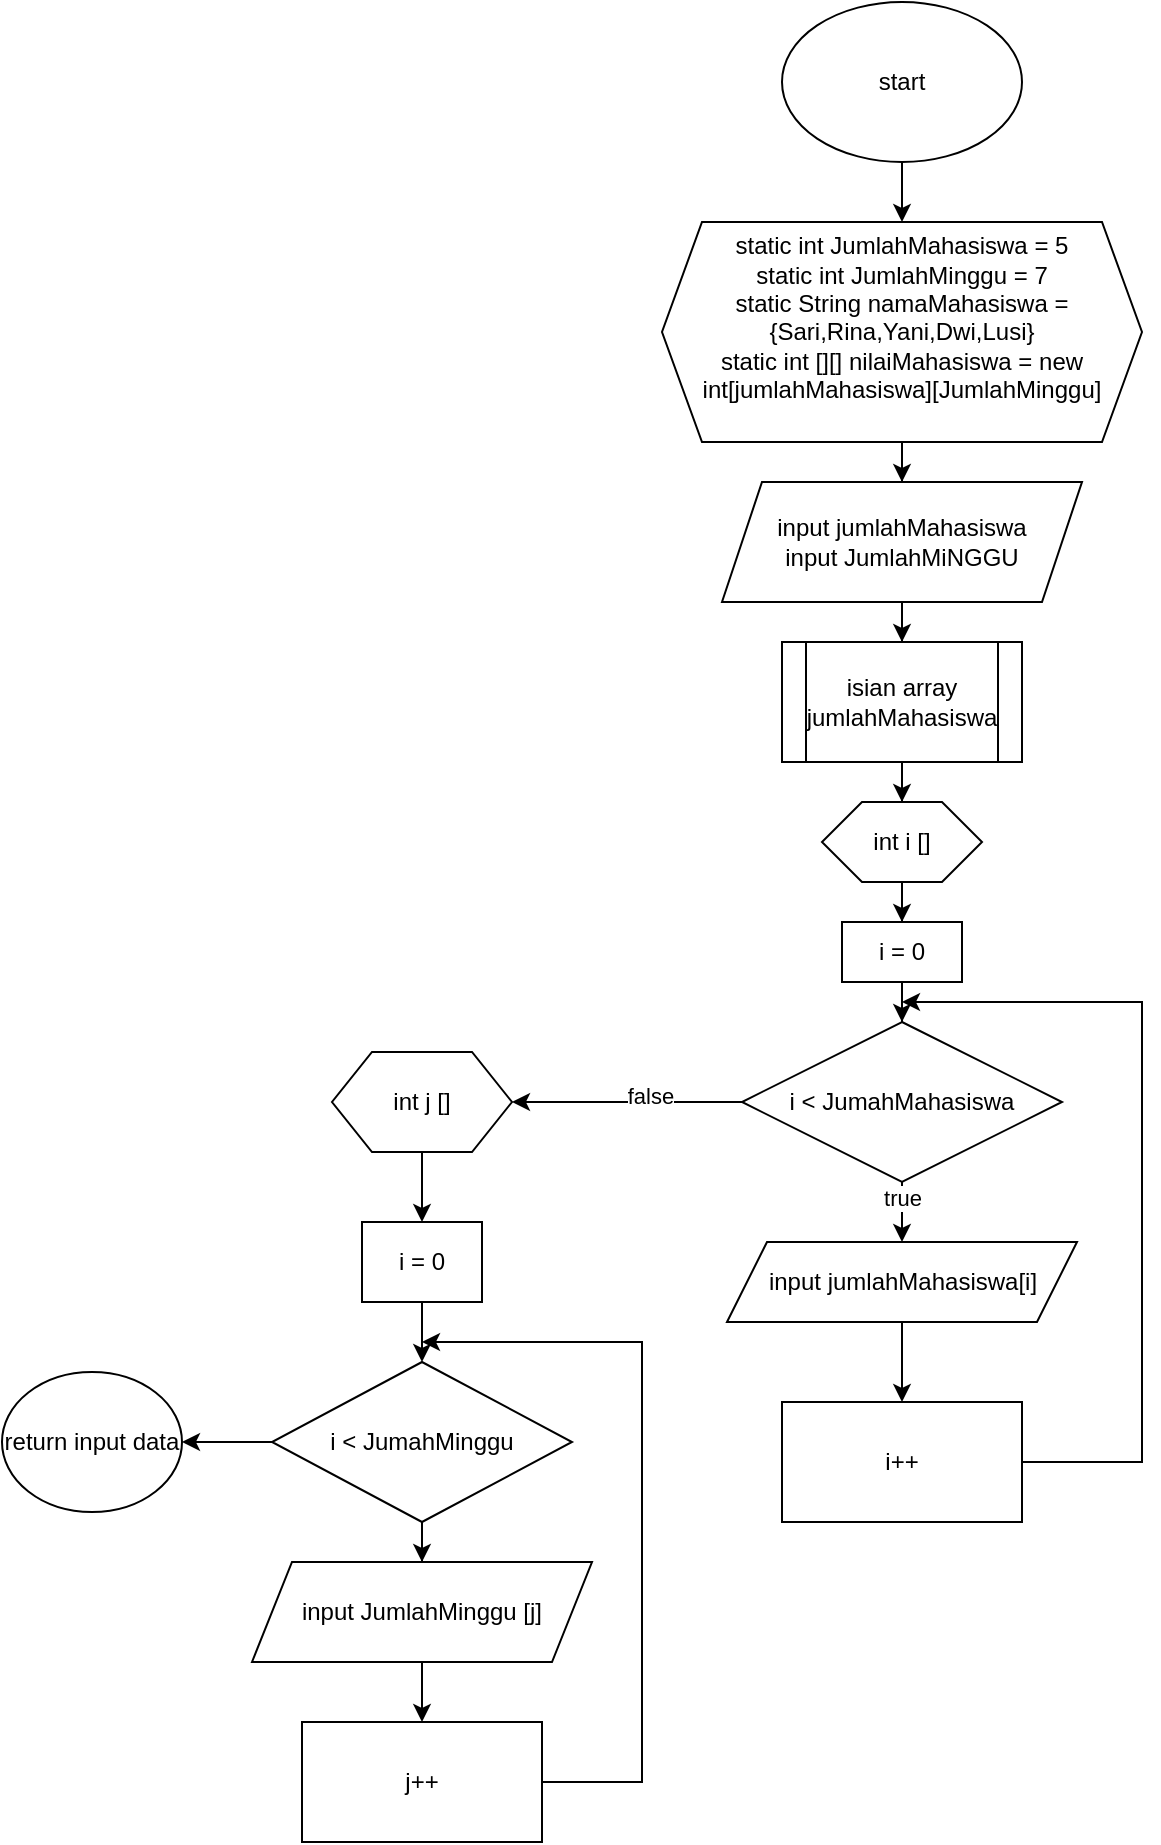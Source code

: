<mxfile version="22.1.5" type="github">
  <diagram name="Page-1" id="dUtpkaRlZEYvX8qxcN01">
    <mxGraphModel dx="3650" dy="1055" grid="1" gridSize="10" guides="1" tooltips="1" connect="1" arrows="1" fold="1" page="1" pageScale="1" pageWidth="850" pageHeight="1100" math="0" shadow="0">
      <root>
        <mxCell id="0" />
        <mxCell id="1" parent="0" />
        <mxCell id="oAfO35qg4y1KNXllUqZk-16" style="edgeStyle=orthogonalEdgeStyle;rounded=0;orthogonalLoop=1;jettySize=auto;html=1;exitX=0.5;exitY=1;exitDx=0;exitDy=0;entryX=0.5;entryY=0;entryDx=0;entryDy=0;" edge="1" parent="1" source="oAfO35qg4y1KNXllUqZk-2" target="oAfO35qg4y1KNXllUqZk-11">
          <mxGeometry relative="1" as="geometry" />
        </mxCell>
        <mxCell id="oAfO35qg4y1KNXllUqZk-2" value="start" style="ellipse;whiteSpace=wrap;html=1;" vertex="1" parent="1">
          <mxGeometry x="360" y="10" width="120" height="80" as="geometry" />
        </mxCell>
        <mxCell id="oAfO35qg4y1KNXllUqZk-20" value="" style="edgeStyle=orthogonalEdgeStyle;rounded=0;orthogonalLoop=1;jettySize=auto;html=1;" edge="1" parent="1" source="oAfO35qg4y1KNXllUqZk-11" target="oAfO35qg4y1KNXllUqZk-19">
          <mxGeometry relative="1" as="geometry" />
        </mxCell>
        <mxCell id="oAfO35qg4y1KNXllUqZk-11" value="&lt;div&gt;static int JumlahMahasiswa = 5&lt;/div&gt;&lt;div&gt;static int JumlahMinggu = 7&lt;br&gt;&lt;div&gt;static String namaMahasiswa = {Sari,Rina,Yani,Dwi,Lusi}&lt;br&gt;&lt;div&gt;static int [][] nilaiMahasiswa = new int[jumlahMahasiswa][JumlahMinggu]&lt;br&gt;&lt;/div&gt;&lt;/div&gt;&lt;br&gt;&lt;/div&gt;" style="shape=hexagon;perimeter=hexagonPerimeter2;whiteSpace=wrap;html=1;fixedSize=1;" vertex="1" parent="1">
          <mxGeometry x="300" y="120" width="240" height="110" as="geometry" />
        </mxCell>
        <mxCell id="oAfO35qg4y1KNXllUqZk-22" value="" style="edgeStyle=orthogonalEdgeStyle;rounded=0;orthogonalLoop=1;jettySize=auto;html=1;" edge="1" parent="1" source="oAfO35qg4y1KNXllUqZk-19" target="oAfO35qg4y1KNXllUqZk-21">
          <mxGeometry relative="1" as="geometry" />
        </mxCell>
        <mxCell id="oAfO35qg4y1KNXllUqZk-19" value="&lt;div&gt;input jumlahMahasiswa&lt;/div&gt;&lt;div&gt;input JumlahMiNGGU&lt;br&gt;&lt;/div&gt;" style="shape=parallelogram;perimeter=parallelogramPerimeter;whiteSpace=wrap;html=1;fixedSize=1;" vertex="1" parent="1">
          <mxGeometry x="330" y="250" width="180" height="60" as="geometry" />
        </mxCell>
        <mxCell id="oAfO35qg4y1KNXllUqZk-26" value="" style="edgeStyle=orthogonalEdgeStyle;rounded=0;orthogonalLoop=1;jettySize=auto;html=1;" edge="1" parent="1" source="oAfO35qg4y1KNXllUqZk-21" target="oAfO35qg4y1KNXllUqZk-25">
          <mxGeometry relative="1" as="geometry" />
        </mxCell>
        <mxCell id="oAfO35qg4y1KNXllUqZk-21" value="isian array jumlahMahasiswa" style="shape=process;whiteSpace=wrap;html=1;backgroundOutline=1;" vertex="1" parent="1">
          <mxGeometry x="360" y="330" width="120" height="60" as="geometry" />
        </mxCell>
        <mxCell id="oAfO35qg4y1KNXllUqZk-28" value="" style="edgeStyle=orthogonalEdgeStyle;rounded=0;orthogonalLoop=1;jettySize=auto;html=1;" edge="1" parent="1" source="oAfO35qg4y1KNXllUqZk-25" target="oAfO35qg4y1KNXllUqZk-27">
          <mxGeometry relative="1" as="geometry" />
        </mxCell>
        <mxCell id="oAfO35qg4y1KNXllUqZk-25" value="int i []" style="shape=hexagon;perimeter=hexagonPerimeter2;whiteSpace=wrap;html=1;fixedSize=1;" vertex="1" parent="1">
          <mxGeometry x="380" y="410" width="80" height="40" as="geometry" />
        </mxCell>
        <mxCell id="oAfO35qg4y1KNXllUqZk-30" value="" style="edgeStyle=orthogonalEdgeStyle;rounded=0;orthogonalLoop=1;jettySize=auto;html=1;" edge="1" parent="1" source="oAfO35qg4y1KNXllUqZk-27" target="oAfO35qg4y1KNXllUqZk-29">
          <mxGeometry relative="1" as="geometry" />
        </mxCell>
        <mxCell id="oAfO35qg4y1KNXllUqZk-27" value="i = 0" style="whiteSpace=wrap;html=1;" vertex="1" parent="1">
          <mxGeometry x="390" y="470" width="60" height="30" as="geometry" />
        </mxCell>
        <mxCell id="oAfO35qg4y1KNXllUqZk-36" value="" style="edgeStyle=orthogonalEdgeStyle;rounded=0;orthogonalLoop=1;jettySize=auto;html=1;" edge="1" parent="1" source="oAfO35qg4y1KNXllUqZk-29" target="oAfO35qg4y1KNXllUqZk-35">
          <mxGeometry relative="1" as="geometry" />
        </mxCell>
        <mxCell id="oAfO35qg4y1KNXllUqZk-56" value="true" style="edgeLabel;html=1;align=center;verticalAlign=middle;resizable=0;points=[];" vertex="1" connectable="0" parent="oAfO35qg4y1KNXllUqZk-36">
          <mxGeometry x="-0.677" relative="1" as="geometry">
            <mxPoint as="offset" />
          </mxGeometry>
        </mxCell>
        <mxCell id="oAfO35qg4y1KNXllUqZk-42" value="" style="edgeStyle=orthogonalEdgeStyle;rounded=0;orthogonalLoop=1;jettySize=auto;html=1;" edge="1" parent="1" source="oAfO35qg4y1KNXllUqZk-29" target="oAfO35qg4y1KNXllUqZk-41">
          <mxGeometry relative="1" as="geometry" />
        </mxCell>
        <mxCell id="oAfO35qg4y1KNXllUqZk-57" value="false" style="edgeLabel;html=1;align=center;verticalAlign=middle;resizable=0;points=[];" vertex="1" connectable="0" parent="oAfO35qg4y1KNXllUqZk-42">
          <mxGeometry x="-0.189" y="-3" relative="1" as="geometry">
            <mxPoint as="offset" />
          </mxGeometry>
        </mxCell>
        <mxCell id="oAfO35qg4y1KNXllUqZk-29" value="i &amp;lt; JumahMahasiswa" style="rhombus;whiteSpace=wrap;html=1;" vertex="1" parent="1">
          <mxGeometry x="340" y="520" width="160" height="80" as="geometry" />
        </mxCell>
        <mxCell id="oAfO35qg4y1KNXllUqZk-38" value="" style="edgeStyle=orthogonalEdgeStyle;rounded=0;orthogonalLoop=1;jettySize=auto;html=1;" edge="1" parent="1" source="oAfO35qg4y1KNXllUqZk-35" target="oAfO35qg4y1KNXllUqZk-37">
          <mxGeometry relative="1" as="geometry" />
        </mxCell>
        <mxCell id="oAfO35qg4y1KNXllUqZk-35" value="input jumlahMahasiswa[i]" style="shape=parallelogram;perimeter=parallelogramPerimeter;whiteSpace=wrap;html=1;fixedSize=1;" vertex="1" parent="1">
          <mxGeometry x="332.5" y="630" width="175" height="40" as="geometry" />
        </mxCell>
        <mxCell id="oAfO35qg4y1KNXllUqZk-55" style="edgeStyle=orthogonalEdgeStyle;rounded=0;orthogonalLoop=1;jettySize=auto;html=1;exitX=1;exitY=0.5;exitDx=0;exitDy=0;" edge="1" parent="1" source="oAfO35qg4y1KNXllUqZk-37">
          <mxGeometry relative="1" as="geometry">
            <mxPoint x="420.0" y="510" as="targetPoint" />
            <Array as="points">
              <mxPoint x="540" y="740" />
              <mxPoint x="540" y="510" />
            </Array>
          </mxGeometry>
        </mxCell>
        <mxCell id="oAfO35qg4y1KNXllUqZk-37" value="&lt;div&gt;i++&lt;/div&gt;" style="whiteSpace=wrap;html=1;" vertex="1" parent="1">
          <mxGeometry x="360" y="710" width="120" height="60" as="geometry" />
        </mxCell>
        <mxCell id="oAfO35qg4y1KNXllUqZk-44" value="" style="edgeStyle=orthogonalEdgeStyle;rounded=0;orthogonalLoop=1;jettySize=auto;html=1;" edge="1" parent="1" source="oAfO35qg4y1KNXllUqZk-41" target="oAfO35qg4y1KNXllUqZk-43">
          <mxGeometry relative="1" as="geometry" />
        </mxCell>
        <mxCell id="oAfO35qg4y1KNXllUqZk-41" value="int j []" style="shape=hexagon;perimeter=hexagonPerimeter2;whiteSpace=wrap;html=1;fixedSize=1;" vertex="1" parent="1">
          <mxGeometry x="135" y="535" width="90" height="50" as="geometry" />
        </mxCell>
        <mxCell id="oAfO35qg4y1KNXllUqZk-47" value="" style="edgeStyle=orthogonalEdgeStyle;rounded=0;orthogonalLoop=1;jettySize=auto;html=1;" edge="1" parent="1" source="oAfO35qg4y1KNXllUqZk-43" target="oAfO35qg4y1KNXllUqZk-46">
          <mxGeometry relative="1" as="geometry" />
        </mxCell>
        <mxCell id="oAfO35qg4y1KNXllUqZk-43" value="i = 0" style="whiteSpace=wrap;html=1;" vertex="1" parent="1">
          <mxGeometry x="150" y="620" width="60" height="40" as="geometry" />
        </mxCell>
        <mxCell id="oAfO35qg4y1KNXllUqZk-51" value="" style="edgeStyle=orthogonalEdgeStyle;rounded=0;orthogonalLoop=1;jettySize=auto;html=1;" edge="1" parent="1" source="oAfO35qg4y1KNXllUqZk-46" target="oAfO35qg4y1KNXllUqZk-50">
          <mxGeometry relative="1" as="geometry" />
        </mxCell>
        <mxCell id="oAfO35qg4y1KNXllUqZk-59" value="" style="edgeStyle=orthogonalEdgeStyle;rounded=0;orthogonalLoop=1;jettySize=auto;html=1;" edge="1" parent="1" source="oAfO35qg4y1KNXllUqZk-46" target="oAfO35qg4y1KNXllUqZk-58">
          <mxGeometry relative="1" as="geometry" />
        </mxCell>
        <mxCell id="oAfO35qg4y1KNXllUqZk-46" value="i &amp;lt; JumahMinggu" style="rhombus;whiteSpace=wrap;html=1;" vertex="1" parent="1">
          <mxGeometry x="105" y="690" width="150" height="80" as="geometry" />
        </mxCell>
        <mxCell id="oAfO35qg4y1KNXllUqZk-53" value="" style="edgeStyle=orthogonalEdgeStyle;rounded=0;orthogonalLoop=1;jettySize=auto;html=1;" edge="1" parent="1" source="oAfO35qg4y1KNXllUqZk-50" target="oAfO35qg4y1KNXllUqZk-52">
          <mxGeometry relative="1" as="geometry" />
        </mxCell>
        <mxCell id="oAfO35qg4y1KNXllUqZk-50" value="input JumlahMinggu [j]" style="shape=parallelogram;perimeter=parallelogramPerimeter;whiteSpace=wrap;html=1;fixedSize=1;" vertex="1" parent="1">
          <mxGeometry x="95" y="790" width="170" height="50" as="geometry" />
        </mxCell>
        <mxCell id="oAfO35qg4y1KNXllUqZk-54" style="edgeStyle=orthogonalEdgeStyle;rounded=0;orthogonalLoop=1;jettySize=auto;html=1;exitX=1;exitY=0.5;exitDx=0;exitDy=0;" edge="1" parent="1" source="oAfO35qg4y1KNXllUqZk-52">
          <mxGeometry relative="1" as="geometry">
            <mxPoint x="180" y="680" as="targetPoint" />
            <Array as="points">
              <mxPoint x="290" y="900" />
              <mxPoint x="290" y="680" />
            </Array>
          </mxGeometry>
        </mxCell>
        <mxCell id="oAfO35qg4y1KNXllUqZk-52" value="j++" style="whiteSpace=wrap;html=1;" vertex="1" parent="1">
          <mxGeometry x="120" y="870" width="120" height="60" as="geometry" />
        </mxCell>
        <mxCell id="oAfO35qg4y1KNXllUqZk-58" value="return input data" style="ellipse;whiteSpace=wrap;html=1;" vertex="1" parent="1">
          <mxGeometry x="-30" y="695" width="90" height="70" as="geometry" />
        </mxCell>
      </root>
    </mxGraphModel>
  </diagram>
</mxfile>
